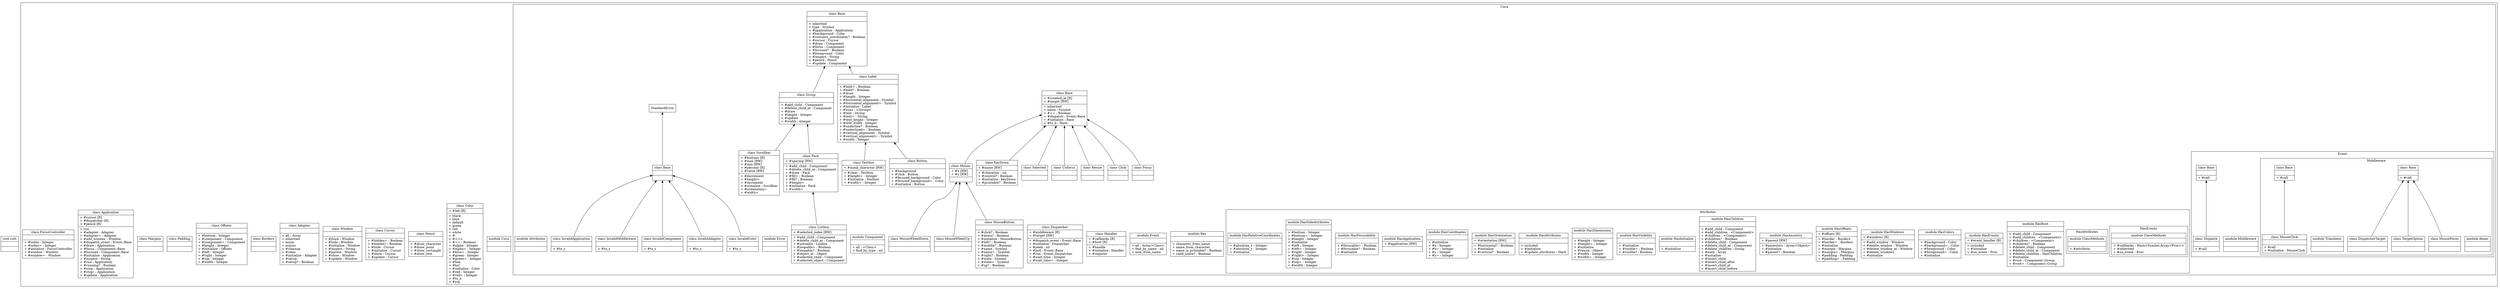 digraph yard {
  graph [rankdir=BT rank=sink outputMode=nodesfirst packMode="graph" splines=true];
  node [shape=record rank=sink rankType=sink];
  Root [label="{root root||}" rank=sink];
  subgraph cluster_ {
    label = ""; labelloc=b;
    Cura [label="{module Cura||}" rank=sink];
    Cura_Color [label="{class Color|+ \#lab [R]\l|+ black\l+ blue\l+ default\l+ green\l+ red\l+ white\l+ \#\-\l+ \#\<\=\>\l+ \#\=\=\ \:\ Boolean\l+ \#alpha\ \:\ Integer\l+ \#alpha\=\ \:\ Integer\l+ \#blue\=\ \:\ Integer\l+ \#green\ \:\ Integer\l+ \#green\=\ \:\ Integer\l+ \#hex\l+ \#hsl\l+ \#initialize\ \:\ Color\l+ \#red\ \:\ Integer\l+ \#red\=\ \:\ Integer\l+ \#to_a\l+ \#yiq\l}" rank=sink];
    subgraph cluster_Cura_Color {
      label = "Color"; labelloc=b;
    }
    Cura_Pencil [label="{class Pencil||+ \#draw_character\l+ \#draw_point\l+ \#draw_rectangle\l+ \#draw_text\l}" rank=sink];
    subgraph cluster_Cura_Pencil {
      label = "Pencil"; labelloc=b;
    }
    Cura_Cursor [label="{class Cursor||+ \#hidden\=\ \:\ Boolean\l+ \#hidden\?\ \:\ Boolean\l+ \#hide\ \:\ Cursor\l+ \#initialize\ \:\ Cursor\l+ \#show\ \:\ Cursor\l+ \#update\ \:\ Cursor\l}" rank=sink];
    subgraph cluster_Cura_Cursor {
      label = "Cursor"; labelloc=b;
    }
    Cura_Window [label="{class Window||+ \#draw\ \:\ Window\l+ \#hide\ \:\ Window\l+ \#initialize\ \:\ Window\l+ \#inspect\ \:\ String\l+ \#parent\ \:\ Window\l+ \#show\ \:\ Window\l+ \#update\ \:\ Window\l}" rank=sink];
    subgraph cluster_Cura_Window {
      label = "Window"; labelloc=b;
    }
    Cura_Adapter [label="{class Adapter||+ all\ \:\ Array\l+ inherited\l+ mixin\l+ mixins\l+ \#cleanup\l+ \#clear\l+ \#initialize\ \:\ Adapter\l+ \#setup\l+ \#setup\?\ \:\ Boolean\l}" rank=sink];
    subgraph cluster_Cura_Adapter {
      label = "Adapter"; labelloc=b;
    }
    Cura_Borders [label="{class Borders||}" rank=sink];
    subgraph cluster_Cura_Borders {
      label = "Borders"; labelloc=b;
    }
    Cura_Offsets [label="{class Offsets||+ \#bottom\ \:\ Integer\l+ \#component\ \:\ Component\l+ \#component\=\ \:\ Component\l+ \#height\ \:\ Integer\l+ \#initialize\ \:\ Offsets\l+ \#left\ \:\ Integer\l+ \#right\ \:\ Integer\l+ \#top\ \:\ Integer\l+ \#width\ \:\ Integer\l}" rank=sink];
    subgraph cluster_Cura_Offsets {
      label = "Offsets"; labelloc=b;
    }
    Cura_Padding [label="{class Padding||}" rank=sink];
    subgraph cluster_Cura_Padding {
      label = "Padding"; labelloc=b;
    }
    Cura_Margins [label="{class Margins||}" rank=sink];
    subgraph cluster_Cura_Margins {
      label = "Margins"; labelloc=b;
    }
    Cura_Application [label="{class Application|+ \#cursor [R]\l+ \#dispatcher [R]\l+ \#pencil [R]\l|+ run\l+ \#adapter\ \:\ Adapter\l+ \#adapter\=\ \:\ Adapter\l+ \#add_window\ \:\ Window\l+ \#dispatch_event\ \:\ Event\:\:Base\l+ \#draw\ \:\ Application\l+ \#focus\ \:\ Component\:\:Base\l+ \#focused\ \:\ Component\:\:Base\l+ \#initialize\ \:\ Application\l+ \#inspect\ \:\ String\l+ \#run\ \:\ Application\l+ \#running\?\ \:\ Boolean\l+ \#stop\ \:\ Application\l+ \#stop\!\ \:\ Application\l+ \#update\ \:\ Application\l}" rank=sink];
    subgraph cluster_Cura_Application {
      label = "Application"; labelloc=b;
    }
    Cura_FocusController [label="{class FocusController||+ \#index\ \:\ Integer\l+ \#index\=\ \:\ Integer\l+ \#initialize\ \:\ FocusController\l+ \#window\ \:\ Window\l+ \#window\=\ \:\ Window\l}" rank=sink];
    subgraph cluster_Cura_FocusController {
      label = "FocusController"; labelloc=b;
    }
    subgraph cluster_Cura {
      label = "Cura"; labelloc=b;
      Cura_Key [label="{module Key||+ character_from_name\l+ name_from_character\l+ name_is_printable\?\ \:\ Boolean\l+ valid_name\?\ \:\ Boolean\l}" rank=sink];
      subgraph cluster_Cura_Key {
        label = "Key"; labelloc=b;
      }
      Cura_Event [label="{module Event||+ all\ \:\ Array\<Class\>\l+ find_by_name\ \:\ nil\l+ new_from_name\l}" rank=sink];
      Cura_Event_Base [label="{class Base|+ \#created_at [R]\l+ \#target [RW]\l|+ inherited\l+ name\ \:\ Symbol\l+ \#\=\=\ \:\ Boolean\l+ \#dispatch\ \:\ Event\:\:Base\l+ \#initialize\ \:\ Base\l+ \#to_h\ \:\ Hash\l}" rank=sink];
      subgraph cluster_Cura_Event_Base {
        label = "Base"; labelloc=b;
      }
      Cura_Event_Focus [label="{class Focus||}" rank=sink];
      subgraph cluster_Cura_Event_Focus {
        label = "Focus"; labelloc=b;
      }
      Cura_Event_Focus -> Cura_Event_Base;
      Cura_Event_Click [label="{class Click||}" rank=sink];
      subgraph cluster_Cura_Event_Click {
        label = "Click"; labelloc=b;
      }
      Cura_Event_Click -> Cura_Event_Base;
      Cura_Event_Mouse [label="{class Mouse|+ \#x [RW]\l+ \#y [RW]\l|}" rank=sink];
      subgraph cluster_Cura_Event_Mouse {
        label = "Mouse"; labelloc=b;
      }
      Cura_Event_Mouse -> Cura_Event_Base;
      Cura_Event_Resize [label="{class Resize||}" rank=sink];
      subgraph cluster_Cura_Event_Resize {
        label = "Resize"; labelloc=b;
      }
      Cura_Event_Resize -> Cura_Event_Base;
      Cura_Event_Handler [label="{class Handler|+ \#callbacks [R]\l+ \#host [R]\l|+ \#handle\l+ \#initialize\ \:\ Handler\l+ \#register\l}" rank=sink];
      subgraph cluster_Cura_Event_Handler {
        label = "Handler"; labelloc=b;
      }
      Cura_Event_Unfocus [label="{class Unfocus||}" rank=sink];
      subgraph cluster_Cura_Event_Unfocus {
        label = "Unfocus"; labelloc=b;
      }
      Cura_Event_Unfocus -> Cura_Event_Base;
      Cura_Event_Selected [label="{class Selected||}" rank=sink];
      subgraph cluster_Cura_Event_Selected {
        label = "Selected"; labelloc=b;
      }
      Cura_Event_Selected -> Cura_Event_Base;
      Cura_Event_KeyDown [label="{class KeyDown|+ \#name [RW]\l|+ \#character\ \:\ nil\l+ \#control\?\ \:\ Boolean\l+ \#initialize\ \:\ KeyDown\l+ \#printable\?\ \:\ Boolean\l}" rank=sink];
      subgraph cluster_Cura_Event_KeyDown {
        label = "KeyDown"; labelloc=b;
      }
      Cura_Event_KeyDown -> Cura_Event_Base;
      Cura_Event_Dispatcher [label="{class Dispatcher|+ \#middleware [R]\l+ \#target [RW]\l|+ \#dispatch_event\ \:\ Event\:\:Base\l+ \#initialize\ \:\ Dispatcher\l+ \#peek\ \:\ nil\l+ \#poll\ \:\ Event\:\:Base\l+ \#run\ \:\ Event\:\:Dispatcher\l+ \#wait_time\ \:\ Integer\l+ \#wait_time\=\ \:\ Integer\l}" rank=sink];
      subgraph cluster_Cura_Event_Dispatcher {
        label = "Dispatcher"; labelloc=b;
      }
      Cura_Event_MouseButton [label="{class MouseButton||+ \#click\?\ \:\ Boolean\l+ \#down\?\ \:\ Boolean\l+ \#initialize\ \:\ MouseButton\l+ \#left\?\ \:\ Boolean\l+ \#middle\?\ \:\ Boolean\l+ \#name\ \:\ Symbol\l+ \#name\=\ \:\ Symbol\l+ \#right\?\ \:\ Boolean\l+ \#state\ \:\ Symbol\l+ \#state\=\ \:\ Symbol\l+ \#up\?\ \:\ Boolean\l}" rank=sink];
      subgraph cluster_Cura_Event_MouseButton {
        label = "MouseButton"; labelloc=b;
      }
      Cura_Event_MouseButton -> Cura_Event_Mouse;
      Cura_Event_MouseWheelUp [label="{class MouseWheelUp||}" rank=sink];
      subgraph cluster_Cura_Event_MouseWheelUp {
        label = "MouseWheelUp"; labelloc=b;
      }
      Cura_Event_MouseWheelUp -> Cura_Event_Mouse;
      Cura_Event_MouseWheelDown [label="{class MouseWheelDown||}" rank=sink];
      subgraph cluster_Cura_Event_MouseWheelDown {
        label = "MouseWheelDown"; labelloc=b;
      }
      Cura_Event_MouseWheelDown -> Cura_Event_Mouse;
      subgraph cluster_Cura_Event {
        label = "Event"; labelloc=b;
        Cura_Event_Middleware [label="{module Middleware||}" rank=sink];
        Cura_Event_Middleware_Base [label="{class Base||+ \#call\l}" rank=sink];
        subgraph cluster_Cura_Event_Middleware_Base {
          label = "Base"; labelloc=b;
        }
        Cura_Event_Middleware_Dispatch [label="{class Dispatch||+ \#call\l}" rank=sink];
        subgraph cluster_Cura_Event_Middleware_Dispatch {
          label = "Dispatch"; labelloc=b;
        }
        Cura_Event_Middleware_Dispatch -> Cura_Event_Middleware_Base;
        subgraph cluster_Cura_Event_Middleware {
          label = "Middleware"; labelloc=b;
          Cura_Event_Middleware_Aimer [label="{module Aimer||}" rank=sink];
          Cura_Event_Middleware_Aimer_Base [label="{class Base||+ \#call\l}" rank=sink];
          subgraph cluster_Cura_Event_Middleware_Aimer_Base {
            label = "Base"; labelloc=b;
          }
          Cura_Event_Middleware_Aimer_MouseFocus [label="{class MouseFocus||}" rank=sink];
          subgraph cluster_Cura_Event_Middleware_Aimer_MouseFocus {
            label = "MouseFocus"; labelloc=b;
          }
          Cura_Event_Middleware_Aimer_MouseFocus -> Cura_Event_Middleware_Aimer_Base;
          Cura_Event_Middleware_Aimer_TargetOption [label="{class TargetOption||}" rank=sink];
          subgraph cluster_Cura_Event_Middleware_Aimer_TargetOption {
            label = "TargetOption"; labelloc=b;
          }
          Cura_Event_Middleware_Aimer_TargetOption -> Cura_Event_Middleware_Aimer_Base;
          Cura_Event_Middleware_Aimer_DispatcherTarget [label="{class DispatcherTarget||}" rank=sink];
          subgraph cluster_Cura_Event_Middleware_Aimer_DispatcherTarget {
            label = "DispatcherTarget"; labelloc=b;
          }
          Cura_Event_Middleware_Aimer_DispatcherTarget -> Cura_Event_Middleware_Aimer_Base;
          subgraph cluster_Cura_Event_Middleware_Aimer {
            label = "Aimer"; labelloc=b;
          }
          Cura_Event_Middleware_Translator [label="{module Translator||}" rank=sink];
          Cura_Event_Middleware_Translator_Base [label="{class Base||+ \#call\l}" rank=sink];
          subgraph cluster_Cura_Event_Middleware_Translator_Base {
            label = "Base"; labelloc=b;
          }
          Cura_Event_Middleware_Translator_MouseClick [label="{class MouseClick||+ \#call\l+ \#initialize\ \:\ MouseClick\l}" rank=sink];
          subgraph cluster_Cura_Event_Middleware_Translator_MouseClick {
            label = "MouseClick"; labelloc=b;
          }
          Cura_Event_Middleware_Translator_MouseClick -> Cura_Event_Middleware_Translator_Base;
          subgraph cluster_Cura_Event_Middleware_Translator {
            label = "Translator"; labelloc=b;
          }
        }
      }
      Cura_Component [label="{module Component||+ all\ \:\ \<Class\>\l+ find_by_type\ \:\ nil\l}" rank=sink];
      Cura_Component_Pack [label="{class Pack|+ \#spacing [RW]\l|+ \#add_child\ \:\ Component\l+ \#delete_child_at\ \:\ Component\l+ \#draw\ \:\ Pack\l+ \#fill\=\ \:\ Boolean\l+ \#fill\?\ \:\ Boolean\l+ \#height\=\l+ \#initialize\ \:\ Pack\l+ \#width\=\l}" rank=sink];
      subgraph cluster_Cura_Component_Pack {
        label = "Pack"; labelloc=b;
      }
      Cura_Component_Pack -> Cura_Component_Group;
      Cura_Component_Base [label="{class Base||+ inherited\l+ type\ \:\ Symbol\l+ \#application\ \:\ Application\l+ \#background\ \:\ Color\l+ \#contains_coordinates\?\ \:\ Boolean\l+ \#cursor\ \:\ Cursor\l+ \#draw\ \:\ Component\l+ \#focus\ \:\ Component\l+ \#focused\?\ \:\ Boolean\l+ \#foreground\ \:\ Color\l+ \#inspect\ \:\ String\l+ \#pencil\ \:\ Pencil\l+ \#update\ \:\ Component\l}" rank=sink];
      subgraph cluster_Cura_Component_Base {
        label = "Base"; labelloc=b;
      }
      Cura_Component_Label [label="{class Label||+ \#bold\=\ \:\ Boolean\l+ \#bold\?\ \:\ Boolean\l+ \#draw\l+ \#height\ \:\ Integer\l+ \#horizontal_alignment\ \:\ Symbol\l+ \#horizontal_alignment\=\ \:\ Symbol\l+ \#initialize\ \:\ Label\l+ \#lines\ \:\ \<String\>\l+ \#text\ \:\ String\l+ \#text\=\ \:\ String\l+ \#text_height\ \:\ Integer\l+ \#text_width\ \:\ Integer\l+ \#underline\?\ \:\ Boolean\l+ \#underlined\=\ \:\ Boolean\l+ \#vertical_alignment\ \:\ Symbol\l+ \#vertical_alignment\=\ \:\ Symbol\l+ \#width\ \:\ Integer\l}" rank=sink];
      subgraph cluster_Cura_Component_Label {
        label = "Label"; labelloc=b;
      }
      Cura_Component_Label -> Cura_Component_Base;
      Cura_Component_Group [label="{class Group||+ \#add_child\ \:\ Component\l+ \#delete_child_at\ \:\ Component\l+ \#draw\l+ \#height\ \:\ Integer\l+ \#update\l+ \#width\ \:\ Integer\l}" rank=sink];
      subgraph cluster_Cura_Component_Group {
        label = "Group"; labelloc=b;
      }
      Cura_Component_Group -> Cura_Component_Base;
      Cura_Component_Button [label="{class Button||+ \#background\l+ \#click\ \:\ Button\l+ \#focused_background\ \:\ Color\l+ \#focused_background\=\ \:\ Color\l+ \#initialize\ \:\ Button\l}" rank=sink];
      subgraph cluster_Cura_Component_Button {
        label = "Button"; labelloc=b;
      }
      Cura_Component_Button -> Cura_Component_Label;
      Cura_Component_Textbox [label="{class Textbox|+ \#mask_character [RW]\l|+ \#clear\ \:\ Textbox\l+ \#height\=\ \:\ Integer\l+ \#initialize\ \:\ Textbox\l+ \#width\=\ \:\ Integer\l}" rank=sink];
      subgraph cluster_Cura_Component_Textbox {
        label = "Textbox"; labelloc=b;
      }
      Cura_Component_Textbox -> Cura_Component_Label;
      Cura_Component_Listbox [label="{class Listbox|+ \#selected_index [RW]\l|+ \#add_child\ \:\ Component\l+ \#delete_child_at\ \:\ Component\l+ \#initialize\ \:\ Listbox\l+ \#loopable\=\ \:\ Boolean\l+ \#loopable\?\ \:\ Boolean\l+ \#object_at\ \:\ Object\l+ \#selected_child\ \:\ Component\l+ \#selected_object\ \:\ Component\l}" rank=sink];
      subgraph cluster_Cura_Component_Listbox {
        label = "Listbox"; labelloc=b;
      }
      Cura_Component_Listbox -> Cura_Component_Pack;
      Cura_Component_Scrollbar [label="{class Scrollbar|+ \#buttons [R]\l+ \#max [RW]\l+ \#min [RW]\l+ \#percent [R]\l+ \#value [RW]\l|+ \#decrement\l+ \#height\=\l+ \#increment\l+ \#initialize\ \:\ Scrollbar\l+ \#orientation\=\l+ \#width\=\l}" rank=sink];
      subgraph cluster_Cura_Component_Scrollbar {
        label = "Scrollbar"; labelloc=b;
      }
      Cura_Component_Scrollbar -> Cura_Component_Group;
      subgraph cluster_Cura_Component {
        label = "Component"; labelloc=b;
      }
      Cura_Error [label="{module Error||}" rank=sink];
      Cura_Error_Base [label="{class Base||}" rank=sink];
      subgraph cluster_Cura_Error_Base {
        label = "Base"; labelloc=b;
      }
      Cura_Error_Base -> StandardError;
      Cura_Error_InvalidColor [label="{class InvalidColor||+ \#to_s\l}" rank=sink];
      subgraph cluster_Cura_Error_InvalidColor {
        label = "InvalidColor"; labelloc=b;
      }
      Cura_Error_InvalidColor -> Cura_Error_Base;
      Cura_Error_InvalidAdapter [label="{class InvalidAdapter||+ \#to_s\l}" rank=sink];
      subgraph cluster_Cura_Error_InvalidAdapter {
        label = "InvalidAdapter"; labelloc=b;
      }
      Cura_Error_InvalidAdapter -> Cura_Error_Base;
      Cura_Error_InvalidComponent [label="{class InvalidComponent||+ \#to_s\l}" rank=sink];
      subgraph cluster_Cura_Error_InvalidComponent {
        label = "InvalidComponent"; labelloc=b;
      }
      Cura_Error_InvalidComponent -> Cura_Error_Base;
      Cura_Error_InvalidMiddleware [label="{class InvalidMiddleware||+ \#to_s\l}" rank=sink];
      subgraph cluster_Cura_Error_InvalidMiddleware {
        label = "InvalidMiddleware"; labelloc=b;
      }
      Cura_Error_InvalidMiddleware -> Cura_Error_Base;
      Cura_Error_InvalidApplication [label="{class InvalidApplication||+ \#to_s\l}" rank=sink];
      subgraph cluster_Cura_Error_InvalidApplication {
        label = "InvalidApplication"; labelloc=b;
      }
      Cura_Error_InvalidApplication -> Cura_Error_Base;
      subgraph cluster_Cura_Error {
        label = "Error"; labelloc=b;
      }
      Cura_Attributes [label="{module Attributes||}" rank=sink];
      subgraph cluster_Cura_Attributes {
        label = "Attributes"; labelloc=b;
        Cura_Attributes_HasRoot [label="{module HasRoot||+ \#add_child\ \:\ Component\l+ \#add_children\ \:\ \<Component\>\l+ \#children\ \:\ \<Component\>\l+ \#children\?\ \:\ Boolean\l+ \#delete_child\ \:\ Component\l+ \#delete_child_at\ \:\ Component\l+ \#delete_children\ \:\ HasChildren\l+ \#initialize\l+ \#root\ \:\ Component\:\:Group\l+ \#root\=\ \:\ Component\:\:Group\l}" rank=sink];
        subgraph cluster_Cura_Attributes_HasRoot {
          label = "HasRoot"; labelloc=b;
        }
        Cura_Attributes_HasEvents [label="{module HasEvents|+ \#event_handler [R]\l|+ included\l+ \#initialize\l+ \#on_event\ \:\ Proc\l}" rank=sink];
        subgraph cluster_Cura_Attributes_HasEvents {
          label = "HasEvents"; labelloc=b;
          Cura_Attributes_HasEvents_ClassMethods [label="{module ClassMethods||+ \#callbacks\ \:\ Hash\<Symbol\,Array\<Proc\>\>\l+ \#inherited\l+ \#on_event\ \:\ Proc\l}" rank=sink];
          subgraph cluster_Cura_Attributes_HasEvents_ClassMethods {
            label = "ClassMethods"; labelloc=b;
          }
        }
        Cura_Attributes_HasColors [label="{module HasColors||+ \#background\ \:\ Color\l+ \#background\=\ \:\ Color\l+ \#foreground\ \:\ Color\l+ \#foreground\=\ \:\ Color\l+ \#initialize\l}" rank=sink];
        subgraph cluster_Cura_Attributes_HasColors {
          label = "HasColors"; labelloc=b;
        }
        Cura_Attributes_HasWindows [label="{module HasWindows|+ \#windows [R]\l|+ \#add_window\ \:\ Window\l+ \#delete_window\ \:\ Window\l+ \#delete_window_at\ \:\ Window\l+ \#delete_windows\l+ \#initialize\l}" rank=sink];
        subgraph cluster_Cura_Attributes_HasWindows {
          label = "HasWindows"; labelloc=b;
        }
        Cura_Attributes_HasOffsets [label="{module HasOffsets|+ \#offsets [R]\l|+ \#border\ \:\ Borders\l+ \#border\=\ \:\ Borders\l+ \#initialize\l+ \#margin\ \:\ Margins\l+ \#margin\=\ \:\ Margins\l+ \#padding\ \:\ Padding\l+ \#padding\=\ \:\ Padding\l}" rank=sink];
        subgraph cluster_Cura_Attributes_HasOffsets {
          label = "HasOffsets"; labelloc=b;
        }
        Cura_Attributes_HasAncestry [label="{module HasAncestry|+ \#parent [RW]\l|+ \#ancestors\ \:\ Array\<Object\>\l+ \#initialize\l+ \#parent\?\ \:\ Boolean\l}" rank=sink];
        subgraph cluster_Cura_Attributes_HasAncestry {
          label = "HasAncestry"; labelloc=b;
        }
        Cura_Attributes_HasChildren [label="{module HasChildren||+ \#add_child\ \:\ Component\l+ \#add_children\ \:\ \<Component\>\l+ \#children\ \:\ \<Component\>\l+ \#children\?\ \:\ Boolean\l+ \#delete_child\ \:\ Component\l+ \#delete_child_at\ \:\ Component\l+ \#delete_children\ \:\ Group\l+ \#each\ \:\ Array\l+ \#initialize\l+ \#insert_child\l+ \#insert_child_after\l+ \#insert_child_at\l+ \#insert_child_before\l}" rank=sink];
        subgraph cluster_Cura_Attributes_HasChildren {
          label = "HasChildren"; labelloc=b;
        }
        Cura_Attributes_HasInitialize [label="{module HasInitialize||+ \#initialize\l}" rank=sink];
        subgraph cluster_Cura_Attributes_HasInitialize {
          label = "HasInitialize"; labelloc=b;
        }
        Cura_Attributes_HasVisibility [label="{module HasVisibility||+ \#initialize\l+ \#visible\=\ \:\ Boolean\l+ \#visible\?\ \:\ Boolean\l}" rank=sink];
        subgraph cluster_Cura_Attributes_HasVisibility {
          label = "HasVisibility"; labelloc=b;
        }
        Cura_Attributes_HasDimensions [label="{module HasDimensions||+ \#height\ \:\ Integer\l+ \#height\=\ \:\ Integer\l+ \#initialize\l+ \#resize\ \:\ Object\l+ \#width\ \:\ Integer\l+ \#width\=\ \:\ Integer\l}" rank=sink];
        subgraph cluster_Cura_Attributes_HasDimensions {
          label = "HasDimensions"; labelloc=b;
        }
        Cura_Attributes_HasAttributes [label="{module HasAttributes||+ included\l+ \#initialize\l+ \#update_attributes\ \:\ Hash\l}" rank=sink];
        subgraph cluster_Cura_Attributes_HasAttributes {
          label = "HasAttributes"; labelloc=b;
          Cura_Attributes_HasAttributes_ClassMethods [label="{module ClassMethods||+ \#attribute\l}" rank=sink];
          subgraph cluster_Cura_Attributes_HasAttributes_ClassMethods {
            label = "ClassMethods"; labelloc=b;
          }
        }
        Cura_Attributes_HasOrientation [label="{module HasOrientation|+ \#orientation [RW]\l|+ \#horizontal\?\ \:\ Boolean\l+ \#initialize\l+ \#vertical\?\ \:\ Boolean\l}" rank=sink];
        subgraph cluster_Cura_Attributes_HasOrientation {
          label = "HasOrientation"; labelloc=b;
        }
        Cura_Attributes_HasCoordinates [label="{module HasCoordinates||+ \#initialize\l+ \#x\ \:\ Integer\l+ \#x\=\ \:\ Integer\l+ \#y\ \:\ Integer\l+ \#y\=\ \:\ Integer\l}" rank=sink];
        subgraph cluster_Cura_Attributes_HasCoordinates {
          label = "HasCoordinates"; labelloc=b;
        }
        Cura_Attributes_HasApplication [label="{module HasApplication|+ \#application [RW]\l|}" rank=sink];
        subgraph cluster_Cura_Attributes_HasApplication {
          label = "HasApplication"; labelloc=b;
        }
        Cura_Attributes_HasFocusability [label="{module HasFocusability||+ \#focusable\=\ \:\ Boolean\l+ \#focusable\?\ \:\ Boolean\l+ \#initialize\l}" rank=sink];
        subgraph cluster_Cura_Attributes_HasFocusability {
          label = "HasFocusability"; labelloc=b;
        }
        Cura_Attributes_HasSideAttributes [label="{module HasSideAttributes||+ \#bottom\ \:\ Integer\l+ \#bottom\=\ \:\ Integer\l+ \#height\ \:\ Integer\l+ \#initialize\l+ \#left\ \:\ Integer\l+ \#left\=\ \:\ Integer\l+ \#right\ \:\ Integer\l+ \#right\=\ \:\ Integer\l+ \#top\ \:\ Integer\l+ \#top\=\ \:\ Integer\l+ \#width\ \:\ Integer\l}" rank=sink];
        subgraph cluster_Cura_Attributes_HasSideAttributes {
          label = "HasSideAttributes"; labelloc=b;
        }
        Cura_Attributes_HasRelativeCoordinates [label="{module HasRelativeCoordinates||+ \#absolute_x\ \:\ Integer\l+ \#absolute_y\ \:\ Integer\l+ \#initialize\l}" rank=sink];
        subgraph cluster_Cura_Attributes_HasRelativeCoordinates {
          label = "HasRelativeCoordinates"; labelloc=b;
        }
      }
    }
  }
}
